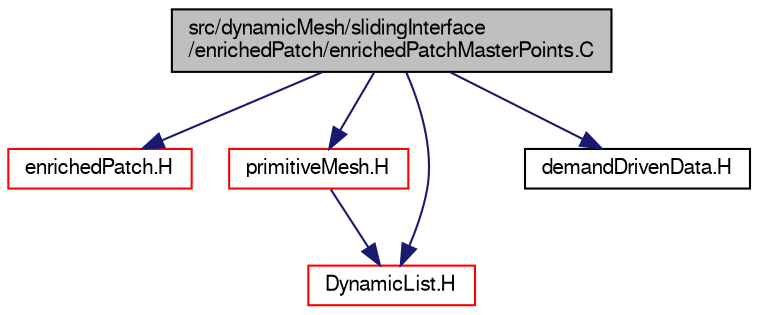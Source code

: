 digraph "src/dynamicMesh/slidingInterface/enrichedPatch/enrichedPatchMasterPoints.C"
{
  bgcolor="transparent";
  edge [fontname="FreeSans",fontsize="10",labelfontname="FreeSans",labelfontsize="10"];
  node [fontname="FreeSans",fontsize="10",shape=record];
  Node0 [label="src/dynamicMesh/slidingInterface\l/enrichedPatch/enrichedPatchMasterPoints.C",height=0.2,width=0.4,color="black", fillcolor="grey75", style="filled", fontcolor="black"];
  Node0 -> Node1 [color="midnightblue",fontsize="10",style="solid",fontname="FreeSans"];
  Node1 [label="enrichedPatch.H",height=0.2,width=0.4,color="red",URL="$a00857.html"];
  Node0 -> Node152 [color="midnightblue",fontsize="10",style="solid",fontname="FreeSans"];
  Node152 [label="primitiveMesh.H",height=0.2,width=0.4,color="red",URL="$a11882.html"];
  Node152 -> Node87 [color="midnightblue",fontsize="10",style="solid",fontname="FreeSans"];
  Node87 [label="DynamicList.H",height=0.2,width=0.4,color="red",URL="$a08633.html"];
  Node0 -> Node166 [color="midnightblue",fontsize="10",style="solid",fontname="FreeSans"];
  Node166 [label="demandDrivenData.H",height=0.2,width=0.4,color="black",URL="$a10367.html",tooltip="Template functions to aid in the implementation of demand driven data. "];
  Node0 -> Node87 [color="midnightblue",fontsize="10",style="solid",fontname="FreeSans"];
}
